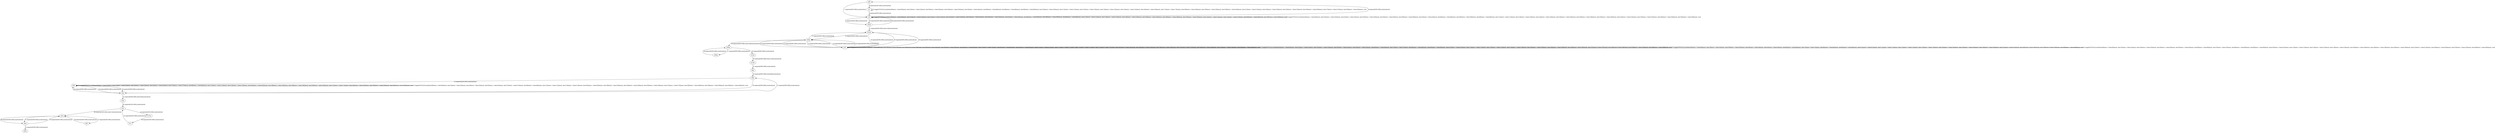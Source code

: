 # Total number of goals covered by this test: 1
# d4m --> d0m

digraph g {
"gf8" -> "b0" [label = "1-explore[EXPLORE];/null/null/null"];
"b0" -> "b0" [label = "2-toggle[TOGGLE];/null/door0[false]:=!(door0[false]); door32[false]:=!(door32[false]); door1[false]:=!(door1[false]); door33[false]:=!(door33[false]); door3[false]:=!(door3[false]); door36[false]:=!(door36[false]); door5[false]:=!(door5[false]); door6[false]:=!(door6[false]); door39[false]:=!(door39[false]); door8[false]:=!(door8[false]); door11[false]:=!(door11[false]); door13[false]:=!(door13[false]); door14[false]:=!(door14[false]); door16[false]:=!(door16[false]); door18[false]:=!(door18[false]); door19[false]:=!(door19[false]); door53[false]:=!(door53[false]); door23[false]:=!(door23[false]); door56[false]:=!(door56[false]); door26[false]:=!(door26[false]); /null"];
"b0" -> "gf8" [label = "3-explore[EXPLORE];/null/null/null"];
"gf8" -> "b1" [label = "4-explore[EXPLORE];/null/null/null"];
"b1" -> "b1" [label = "5-toggle[TOGGLE];/null/door0[false]:=!(door0[false]); door1[false]:=!(door1[false]); door3[false]:=!(door3[false]); door35[false]:=!(door35[false]); door5[false]:=!(door5[false]); door6[false]:=!(door6[false]); door8[false]:=!(door8[false]); door9[false]:=!(door9[false]); door10[false]:=!(door10[false]); door11[false]:=!(door11[false]); door12[false]:=!(door12[false]); door13[false]:=!(door13[false]); door15[false]:=!(door15[false]); door16[false]:=!(door16[false]); door17[false]:=!(door17[false]); door18[false]:=!(door18[false]); door19[false]:=!(door19[false]); door20[false]:=!(door20[false]); door21[false]:=!(door21[false]); door53[false]:=!(door53[false]); door23[false]:=!(door23[false]); door26[false]:=!(door26[false]); door27[false]:=!(door27[false]); door59[false]:=!(door59[false]); /null"];
"b1" -> "b0" [label = "6-explore[EXPLORE];/null/null/null"];
"b0" -> "d53p" [label = "7-explore[EXPLORE];/null/null/null"];
"d53p" -> "b0" [label = "8-explore[EXPLORE];/null/null/null"];
"b0" -> "b0" [label = "9-toggle[TOGGLE];/null/door0[false]:=!(door0[false]); door32[false]:=!(door32[false]); door1[false]:=!(door1[false]); door33[false]:=!(door33[false]); door3[false]:=!(door3[false]); door36[false]:=!(door36[false]); door5[false]:=!(door5[false]); door6[false]:=!(door6[false]); door39[false]:=!(door39[false]); door8[false]:=!(door8[false]); door11[false]:=!(door11[false]); door13[false]:=!(door13[false]); door14[false]:=!(door14[false]); door16[false]:=!(door16[false]); door18[false]:=!(door18[false]); door19[false]:=!(door19[false]); door53[false]:=!(door53[false]); door23[false]:=!(door23[false]); door56[false]:=!(door56[false]); door26[false]:=!(door26[false]); /null"];
"b0" -> "d53p" [label = "10-explore[EXPLORE];/null/null/null"];
"d53p" -> "d53m" [label = "11-explore[EXPLORE];/door53[false]/null/null"];
"d53m" -> "d26p" [label = "12-explore[EXPLORE];/null/null/null"];
"d26p" -> "b26" [label = "13-explore[EXPLORE];/null/null/null"];
"b26" -> "d26p" [label = "14-explore[EXPLORE];/null/null/null"];
"d26p" -> "b26" [label = "15-explore[EXPLORE];/null/null/null"];
"b26" -> "d26p" [label = "16-explore[EXPLORE];/null/null/null"];
"d26p" -> "d53m" [label = "17-explore[EXPLORE];/null/null/null"];
"d53m" -> "b26" [label = "18-explore[EXPLORE];/null/null/null"];
"b26" -> "d53m" [label = "19-explore[EXPLORE];/null/null/null"];
"d53m" -> "b26" [label = "20-explore[EXPLORE];/null/null/null"];
"b26" -> "b26" [label = "21-toggle[TOGGLE];/null/door0[false]:=!(door0[false]); door1[false]:=!(door1[false]); door33[false]:=!(door33[false]); door3[false]:=!(door3[false]); door5[false]:=!(door5[false]); door6[false]:=!(door6[false]); door7[false]:=!(door7[false]); door8[false]:=!(door8[false]); door9[false]:=!(door9[false]); door41[false]:=!(door41[false]); door11[false]:=!(door11[false]); door12[false]:=!(door12[false]); door13[false]:=!(door13[false]); door16[false]:=!(door16[false]); door18[false]:=!(door18[false]); door19[false]:=!(door19[false]); door51[false]:=!(door51[false]); door54[false]:=!(door54[false]); door25[false]:=!(door25[false]); door26[false]:=!(door26[false]); /null"];
"b26" -> "b26" [label = "22-toggle[TOGGLE];/null/door0[false]:=!(door0[false]); door1[false]:=!(door1[false]); door33[false]:=!(door33[false]); door3[false]:=!(door3[false]); door5[false]:=!(door5[false]); door6[false]:=!(door6[false]); door7[false]:=!(door7[false]); door8[false]:=!(door8[false]); door9[false]:=!(door9[false]); door41[false]:=!(door41[false]); door11[false]:=!(door11[false]); door12[false]:=!(door12[false]); door13[false]:=!(door13[false]); door16[false]:=!(door16[false]); door18[false]:=!(door18[false]); door19[false]:=!(door19[false]); door51[false]:=!(door51[false]); door54[false]:=!(door54[false]); door25[false]:=!(door25[false]); door26[false]:=!(door26[false]); /null"];
"b26" -> "b26" [label = "23-toggle[TOGGLE];/null/door0[false]:=!(door0[false]); door1[false]:=!(door1[false]); door33[false]:=!(door33[false]); door3[false]:=!(door3[false]); door5[false]:=!(door5[false]); door6[false]:=!(door6[false]); door7[false]:=!(door7[false]); door8[false]:=!(door8[false]); door9[false]:=!(door9[false]); door41[false]:=!(door41[false]); door11[false]:=!(door11[false]); door12[false]:=!(door12[false]); door13[false]:=!(door13[false]); door16[false]:=!(door16[false]); door18[false]:=!(door18[false]); door19[false]:=!(door19[false]); door51[false]:=!(door51[false]); door54[false]:=!(door54[false]); door25[false]:=!(door25[false]); door26[false]:=!(door26[false]); /null"];
"b26" -> "b26" [label = "24-toggle[TOGGLE];/null/door0[false]:=!(door0[false]); door1[false]:=!(door1[false]); door33[false]:=!(door33[false]); door3[false]:=!(door3[false]); door5[false]:=!(door5[false]); door6[false]:=!(door6[false]); door7[false]:=!(door7[false]); door8[false]:=!(door8[false]); door9[false]:=!(door9[false]); door41[false]:=!(door41[false]); door11[false]:=!(door11[false]); door12[false]:=!(door12[false]); door13[false]:=!(door13[false]); door16[false]:=!(door16[false]); door18[false]:=!(door18[false]); door19[false]:=!(door19[false]); door51[false]:=!(door51[false]); door54[false]:=!(door54[false]); door25[false]:=!(door25[false]); door26[false]:=!(door26[false]); /null"];
"b26" -> "d26p" [label = "25-explore[EXPLORE];/null/null/null"];
"d26p" -> "d26m" [label = "26-explore[EXPLORE];/door26[false]/null/null"];
"d26m" -> "d39m" [label = "27-explore[EXPLORE];/null/null/null"];
"d39m" -> "d26m" [label = "28-explore[EXPLORE];/null/null/null"];
"d26m" -> "d13p" [label = "29-explore[EXPLORE];/null/null/null"];
"d13p" -> "d13m" [label = "30-explore[EXPLORE];/door13[false]/null/null"];
"d13m" -> "d6p" [label = "31-explore[EXPLORE];/null/null/null"];
"d6p" -> "d6m" [label = "32-explore[EXPLORE];/door6[false]/null/null"];
"d6m" -> "b99" [label = "33-explore[EXPLORE];/null/null/null"];
"b99" -> "b99" [label = "34-toggle[TOGGLE];/null/door0[false]:=!(door0[false]); door1[false]:=!(door1[false]); door2[false]:=!(door2[false]); door5[false]:=!(door5[false]); door37[false]:=!(door37[false]); door8[false]:=!(door8[false]); door11[false]:=!(door11[false]); door12[false]:=!(door12[false]); door45[false]:=!(door45[false]); door18[false]:=!(door18[false]); door19[false]:=!(door19[false]); door20[false]:=!(door20[false]); door57[false]:=!(door57[false]); door28[false]:=!(door28[false]); door29[false]:=!(door29[false]); door30[false]:=!(door30[false]); /null"];
"b99" -> "b99" [label = "35-toggle[TOGGLE];/null/door0[false]:=!(door0[false]); door1[false]:=!(door1[false]); door2[false]:=!(door2[false]); door5[false]:=!(door5[false]); door37[false]:=!(door37[false]); door8[false]:=!(door8[false]); door11[false]:=!(door11[false]); door12[false]:=!(door12[false]); door45[false]:=!(door45[false]); door18[false]:=!(door18[false]); door19[false]:=!(door19[false]); door20[false]:=!(door20[false]); door57[false]:=!(door57[false]); door28[false]:=!(door28[false]); door29[false]:=!(door29[false]); door30[false]:=!(door30[false]); /null"];
"b99" -> "d5p" [label = "36-explore[EXPLORE];/null/null/null"];
"d5p" -> "d6m" [label = "37-explore[EXPLORE];/null/null/null"];
"d6m" -> "d5p" [label = "38-explore[EXPLORE];/null/null/null"];
"d5p" -> "b99" [label = "39-explore[EXPLORE];/null/null/null"];
"b99" -> "d5p" [label = "40-explore[EXPLORE];/null/null/null"];
"d5p" -> "d5m" [label = "41-explore[EXPLORE];/door5[false]/null/null"];
"d5m" -> "d1p" [label = "42-explore[EXPLORE];/null/null/null"];
"d1p" -> "d7m" [label = "43-explore[EXPLORE];/null/null/null"];
"d7m" -> "b72" [label = "44-explore[EXPLORE];/null/null/null"];
"b72" -> "d1p" [label = "45-explore[EXPLORE];/null/null/null"];
"d1p" -> "d1m" [label = "46-explore[EXPLORE];/door1[false]/null/null"];
"d1m" -> "b83" [label = "47-explore[EXPLORE];/null/null/null"];
"b83" -> "d1m" [label = "48-explore[EXPLORE];/null/null/null"];
"d1m" -> "d4m" [label = "49-explore[EXPLORE];/null/null/null"];
"d4m" -> "d1m" [label = "50-explore[EXPLORE];/null/null/null"];
"d1m" -> "d4m" [label = "51-explore[EXPLORE];/null/null/null"];
"d4m" -> "d0m" [label = "52-explore[EXPLORE];/null/null/null"];
}